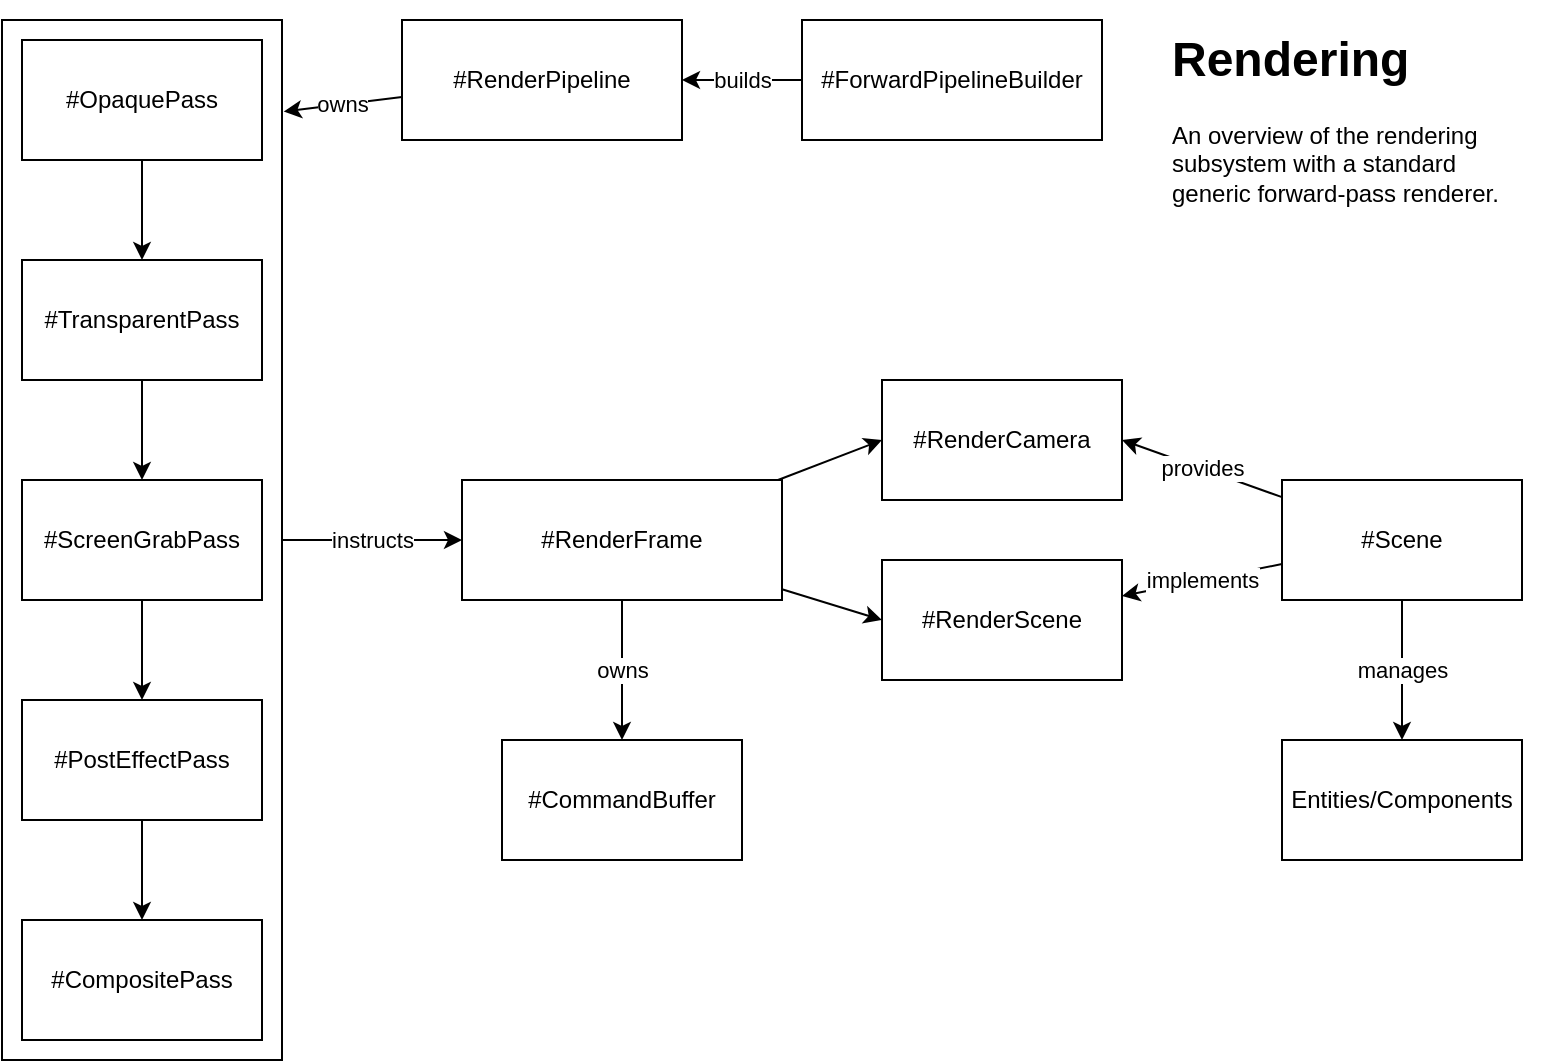 <mxfile>
    <diagram id="LNab27rFRT6WsA2PukJ1" name="Overview">
        <mxGraphModel dx="946" dy="1415" grid="1" gridSize="10" guides="1" tooltips="1" connect="1" arrows="1" fold="1" page="0" pageScale="1" pageWidth="850" pageHeight="1100" math="0" shadow="0">
            <root>
                <mxCell id="0"/>
                <mxCell id="1" parent="0"/>
                <mxCell id="27" value="instructs" style="edgeStyle=none;html=1;entryX=0;entryY=0.5;entryDx=0;entryDy=0;" parent="1" source="20" target="22" edge="1">
                    <mxGeometry relative="1" as="geometry"/>
                </mxCell>
                <mxCell id="21" value="owns" style="edgeStyle=none;html=1;entryX=1.006;entryY=0.088;entryDx=0;entryDy=0;entryPerimeter=0;" parent="1" source="2" target="20" edge="1">
                    <mxGeometry relative="1" as="geometry"/>
                </mxCell>
                <mxCell id="2" value="#RenderPipeline" style="rounded=0;whiteSpace=wrap;html=1;" parent="1" vertex="1">
                    <mxGeometry x="230" y="30" width="140" height="60" as="geometry"/>
                </mxCell>
                <mxCell id="15" value="#RenderScene" style="rounded=0;whiteSpace=wrap;html=1;" parent="1" vertex="1">
                    <mxGeometry x="470" y="300" width="120" height="60" as="geometry"/>
                </mxCell>
                <mxCell id="17" value="implements" style="edgeStyle=none;html=1;" parent="1" source="16" target="15" edge="1">
                    <mxGeometry relative="1" as="geometry"/>
                </mxCell>
                <mxCell id="29" value="manages" style="edgeStyle=none;html=1;entryX=0.5;entryY=0;entryDx=0;entryDy=0;" parent="1" source="16" target="28" edge="1">
                    <mxGeometry relative="1" as="geometry"/>
                </mxCell>
                <mxCell id="35" value="provides" style="edgeStyle=none;html=1;entryX=1;entryY=0.5;entryDx=0;entryDy=0;" parent="1" source="16" target="34" edge="1">
                    <mxGeometry relative="1" as="geometry"/>
                </mxCell>
                <mxCell id="16" value="#Scene" style="rounded=0;whiteSpace=wrap;html=1;" parent="1" vertex="1">
                    <mxGeometry x="670" y="260" width="120" height="60" as="geometry"/>
                </mxCell>
                <mxCell id="23" style="edgeStyle=none;html=1;entryX=0;entryY=0.5;entryDx=0;entryDy=0;" parent="1" source="22" target="15" edge="1">
                    <mxGeometry relative="1" as="geometry"/>
                </mxCell>
                <mxCell id="26" value="owns" style="edgeStyle=none;html=1;" parent="1" source="22" target="25" edge="1">
                    <mxGeometry relative="1" as="geometry"/>
                </mxCell>
                <mxCell id="38" style="edgeStyle=none;html=1;entryX=0;entryY=0.5;entryDx=0;entryDy=0;" parent="1" source="22" target="34" edge="1">
                    <mxGeometry relative="1" as="geometry"/>
                </mxCell>
                <mxCell id="22" value="#RenderFrame" style="rounded=0;whiteSpace=wrap;html=1;" parent="1" vertex="1">
                    <mxGeometry x="260" y="260" width="160" height="60" as="geometry"/>
                </mxCell>
                <mxCell id="25" value="#CommandBuffer" style="rounded=0;whiteSpace=wrap;html=1;" parent="1" vertex="1">
                    <mxGeometry x="280" y="390" width="120" height="60" as="geometry"/>
                </mxCell>
                <mxCell id="28" value="Entities/Components" style="rounded=0;whiteSpace=wrap;html=1;" parent="1" vertex="1">
                    <mxGeometry x="670" y="390" width="120" height="60" as="geometry"/>
                </mxCell>
                <mxCell id="31" value="&lt;h1&gt;&lt;span&gt;Rendering&lt;/span&gt;&lt;br&gt;&lt;/h1&gt;&lt;div&gt;&lt;span&gt;An overview of the rendering subsystem with a standard generic forward-pass renderer.&lt;/span&gt;&lt;/div&gt;" style="text;html=1;strokeColor=none;fillColor=none;spacing=5;spacingTop=-20;whiteSpace=wrap;overflow=hidden;rounded=0;" parent="1" vertex="1">
                    <mxGeometry x="610" y="30" width="190" height="120" as="geometry"/>
                </mxCell>
                <mxCell id="33" value="builds" style="edgeStyle=none;html=1;" parent="1" source="32" target="2" edge="1">
                    <mxGeometry relative="1" as="geometry"/>
                </mxCell>
                <mxCell id="32" value="#ForwardPipelineBuilder" style="rounded=0;whiteSpace=wrap;html=1;" parent="1" vertex="1">
                    <mxGeometry x="430" y="30" width="150" height="60" as="geometry"/>
                </mxCell>
                <mxCell id="34" value="#RenderCamera" style="rounded=0;whiteSpace=wrap;html=1;" parent="1" vertex="1">
                    <mxGeometry x="470" y="210" width="120" height="60" as="geometry"/>
                </mxCell>
                <mxCell id="40" value="" style="group" parent="1" vertex="1" connectable="0">
                    <mxGeometry x="30" y="30" width="140" height="520" as="geometry"/>
                </mxCell>
                <mxCell id="20" value="" style="rounded=0;whiteSpace=wrap;html=1;" parent="40" vertex="1">
                    <mxGeometry width="140" height="520" as="geometry"/>
                </mxCell>
                <mxCell id="5" value="#OpaquePass" style="rounded=0;whiteSpace=wrap;html=1;" parent="40" vertex="1">
                    <mxGeometry x="10" y="10" width="120" height="60" as="geometry"/>
                </mxCell>
                <mxCell id="6" value="#TransparentPass" style="rounded=0;whiteSpace=wrap;html=1;" parent="40" vertex="1">
                    <mxGeometry x="10" y="120" width="120" height="60" as="geometry"/>
                </mxCell>
                <mxCell id="7" value="#CompositePass" style="rounded=0;whiteSpace=wrap;html=1;" parent="40" vertex="1">
                    <mxGeometry x="10" y="450" width="120" height="60" as="geometry"/>
                </mxCell>
                <mxCell id="8" value="#PostEffectPass" style="rounded=0;whiteSpace=wrap;html=1;" parent="40" vertex="1">
                    <mxGeometry x="10" y="340" width="120" height="60" as="geometry"/>
                </mxCell>
                <mxCell id="9" value="#ScreenGrabPass" style="rounded=0;whiteSpace=wrap;html=1;" parent="40" vertex="1">
                    <mxGeometry x="10" y="230" width="120" height="60" as="geometry"/>
                </mxCell>
                <mxCell id="10" style="edgeStyle=none;html=1;entryX=0.5;entryY=0;entryDx=0;entryDy=0;" parent="40" source="5" target="6" edge="1">
                    <mxGeometry relative="1" as="geometry"/>
                </mxCell>
                <mxCell id="13" style="edgeStyle=none;html=1;" parent="40" source="8" target="7" edge="1">
                    <mxGeometry relative="1" as="geometry"/>
                </mxCell>
                <mxCell id="11" style="edgeStyle=none;html=1;entryX=0.5;entryY=0;entryDx=0;entryDy=0;" parent="40" source="6" target="9" edge="1">
                    <mxGeometry relative="1" as="geometry"/>
                </mxCell>
                <mxCell id="12" style="edgeStyle=none;html=1;" parent="40" source="9" target="8" edge="1">
                    <mxGeometry relative="1" as="geometry"/>
                </mxCell>
            </root>
        </mxGraphModel>
    </diagram>
</mxfile>
